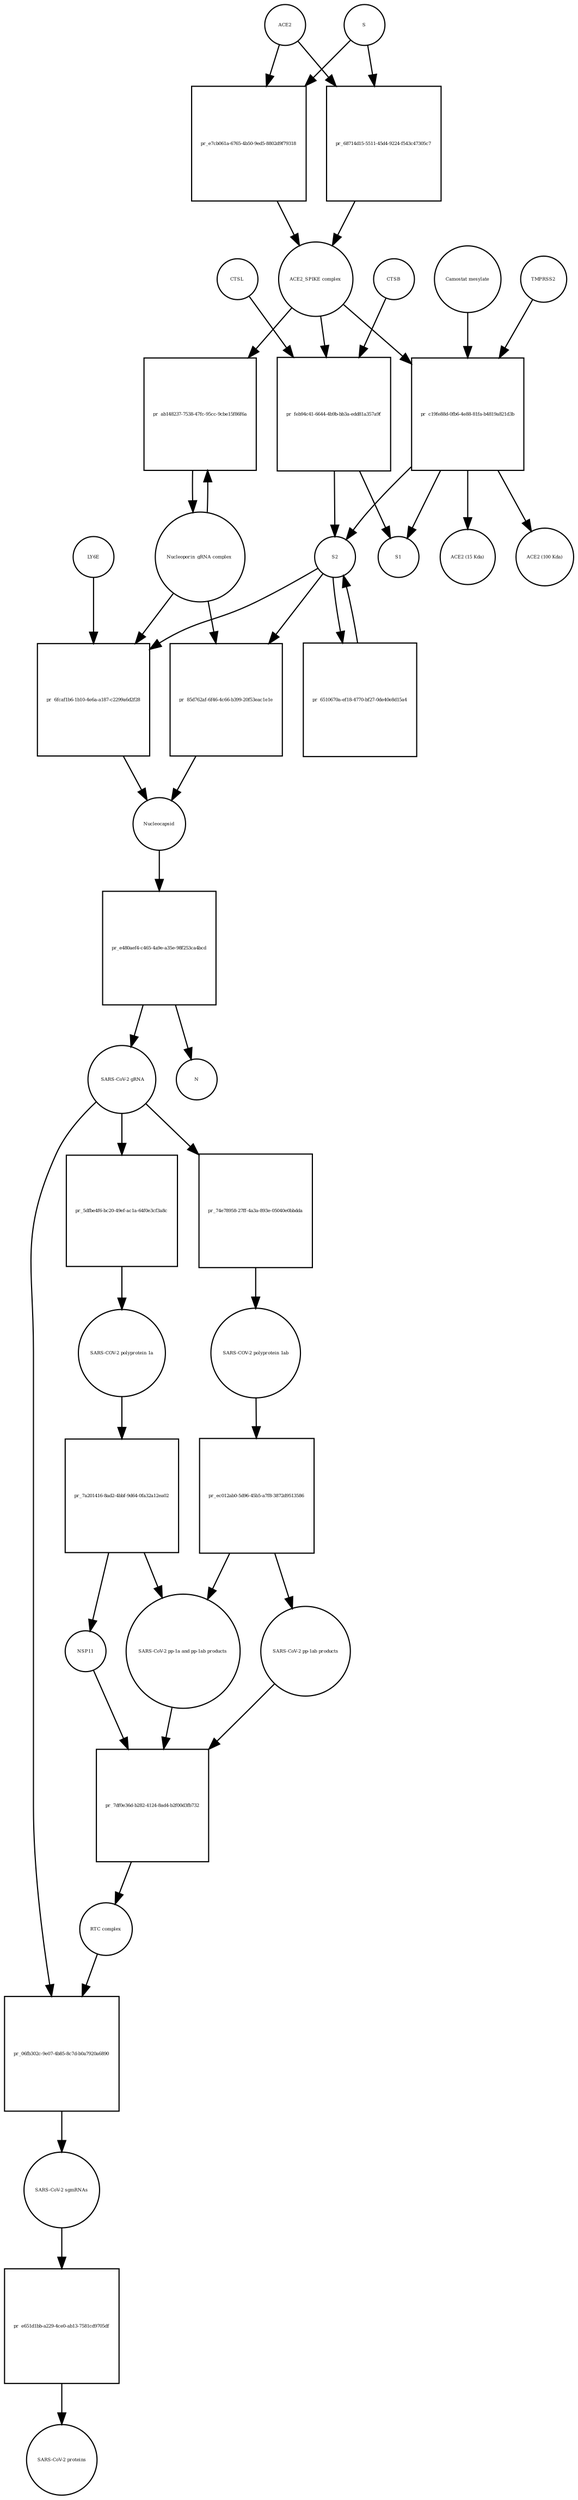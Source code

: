 strict digraph  {
ACE2 [annotation="", bipartite=0, cls=macromolecule, fontsize=4, label=ACE2, shape=circle];
"pr_e7cb061a-6765-4b50-9ed5-8802d9f79318" [annotation="", bipartite=1, cls=process, fontsize=4, label="pr_e7cb061a-6765-4b50-9ed5-8802d9f79318", shape=square];
"ACE2_SPIKE complex" [annotation="", bipartite=0, cls=complex, fontsize=4, label="ACE2_SPIKE complex", shape=circle];
S [annotation="", bipartite=0, cls="macromolecule multimer", fontsize=4, label=S, shape=circle];
"Nucleoporin_gRNA complex " [annotation="", bipartite=0, cls=complex, fontsize=4, label="Nucleoporin_gRNA complex ", shape=circle];
"pr_ab148237-7538-47fc-95cc-9cbe15f86f6a" [annotation="", bipartite=1, cls=process, fontsize=4, label="pr_ab148237-7538-47fc-95cc-9cbe15f86f6a", shape=square];
"pr_feb94c41-6644-4b9b-bb3a-edd81a357a9f" [annotation="", bipartite=1, cls=process, fontsize=4, label="pr_feb94c41-6644-4b9b-bb3a-edd81a357a9f", shape=square];
S2 [annotation="", bipartite=0, cls=macromolecule, fontsize=4, label=S2, shape=circle];
CTSB [annotation="", bipartite=0, cls=macromolecule, fontsize=4, label=CTSB, shape=circle];
CTSL [annotation="", bipartite=0, cls=macromolecule, fontsize=4, label=CTSL, shape=circle];
S1 [annotation="", bipartite=0, cls=macromolecule, fontsize=4, label=S1, shape=circle];
"pr_c19fe88d-0fb6-4e88-81fa-b4819a821d3b" [annotation="", bipartite=1, cls=process, fontsize=4, label="pr_c19fe88d-0fb6-4e88-81fa-b4819a821d3b", shape=square];
TMPRSS2 [annotation="", bipartite=0, cls=macromolecule, fontsize=4, label=TMPRSS2, shape=circle];
"Camostat mesylate" [annotation="urn_miriam_pubchem.compound_2536", bipartite=0, cls="simple chemical", fontsize=4, label="Camostat mesylate", shape=circle];
"ACE2 (15 Kda)" [annotation="", bipartite=0, cls=macromolecule, fontsize=4, label="ACE2 (15 Kda)", shape=circle];
"ACE2 (100 Kda)" [annotation="", bipartite=0, cls=macromolecule, fontsize=4, label="ACE2 (100 Kda)", shape=circle];
"pr_68714d15-5511-45d4-9224-f543c47305c7" [annotation="", bipartite=1, cls=process, fontsize=4, label="pr_68714d15-5511-45d4-9224-f543c47305c7", shape=square];
"pr_6fcaf1b6-1b10-4e6a-a187-c2299a6d2f28" [annotation="", bipartite=1, cls=process, fontsize=4, label="pr_6fcaf1b6-1b10-4e6a-a187-c2299a6d2f28", shape=square];
Nucleocapsid [annotation="", bipartite=0, cls=complex, fontsize=4, label=Nucleocapsid, shape=circle];
LY6E [annotation="", bipartite=0, cls=macromolecule, fontsize=4, label=LY6E, shape=circle];
"pr_6510670a-ef18-4770-bf27-0de40e8d15a4" [annotation="", bipartite=1, cls=process, fontsize=4, label="pr_6510670a-ef18-4770-bf27-0de40e8d15a4", shape=square];
"pr_85d762af-6f46-4c66-b399-20f53eac1e1e" [annotation="", bipartite=1, cls=process, fontsize=4, label="pr_85d762af-6f46-4c66-b399-20f53eac1e1e", shape=square];
" SARS-CoV-2 gRNA" [annotation="", bipartite=0, cls="nucleic acid feature", fontsize=4, label=" SARS-CoV-2 gRNA", shape=circle];
"pr_74e78958-27ff-4a3a-893e-05040e0bbdda" [annotation="", bipartite=1, cls=process, fontsize=4, label="pr_74e78958-27ff-4a3a-893e-05040e0bbdda", shape=square];
"SARS-COV-2 polyprotein 1ab" [annotation="", bipartite=0, cls=macromolecule, fontsize=4, label="SARS-COV-2 polyprotein 1ab", shape=circle];
"pr_e480aef4-c465-4a9e-a35e-98f253ca4bcd" [annotation="", bipartite=1, cls=process, fontsize=4, label="pr_e480aef4-c465-4a9e-a35e-98f253ca4bcd", shape=square];
N [annotation="", bipartite=0, cls=macromolecule, fontsize=4, label=N, shape=circle];
"pr_06fb302c-9e07-4b85-8c7d-b0a7920a6890" [annotation="", bipartite=1, cls=process, fontsize=4, label="pr_06fb302c-9e07-4b85-8c7d-b0a7920a6890", shape=square];
"SARS-CoV-2 sgmRNAs" [annotation="", bipartite=0, cls=complex, fontsize=4, label="SARS-CoV-2 sgmRNAs", shape=circle];
"RTC complex" [annotation="", bipartite=0, cls=complex, fontsize=4, label="RTC complex", shape=circle];
"pr_e651d1bb-a229-4ce0-ab13-7581cd9705df" [annotation="", bipartite=1, cls=process, fontsize=4, label="pr_e651d1bb-a229-4ce0-ab13-7581cd9705df", shape=square];
"SARS-CoV-2 proteins" [annotation="", bipartite=0, cls=complex, fontsize=4, label="SARS-CoV-2 proteins", shape=circle];
"pr_ec012ab0-5d96-45b5-a7f8-3872d9513586" [annotation="", bipartite=1, cls=process, fontsize=4, label="pr_ec012ab0-5d96-45b5-a7f8-3872d9513586", shape=square];
"SARS-CoV-2 pp-1ab products" [annotation="", bipartite=0, cls=complex, fontsize=4, label="SARS-CoV-2 pp-1ab products", shape=circle];
"SARS-CoV-2 pp-1a and pp-1ab products" [annotation="", bipartite=0, cls=complex, fontsize=4, label="SARS-CoV-2 pp-1a and pp-1ab products", shape=circle];
"pr_7df0e36d-b282-4124-8ad4-b2f00d3fb732" [annotation="", bipartite=1, cls=process, fontsize=4, label="pr_7df0e36d-b282-4124-8ad4-b2f00d3fb732", shape=square];
NSP11 [annotation="", bipartite=0, cls=macromolecule, fontsize=4, label=NSP11, shape=circle];
"SARS-COV-2 polyprotein 1a" [annotation="", bipartite=0, cls=macromolecule, fontsize=4, label="SARS-COV-2 polyprotein 1a", shape=circle];
"pr_7a201416-8ad2-4bbf-9d64-0fa32a12ea02" [annotation="", bipartite=1, cls=process, fontsize=4, label="pr_7a201416-8ad2-4bbf-9d64-0fa32a12ea02", shape=square];
"pr_5dfbe4f6-bc20-49ef-ac1a-64f0e3cf3a8c" [annotation="", bipartite=1, cls=process, fontsize=4, label="pr_5dfbe4f6-bc20-49ef-ac1a-64f0e3cf3a8c", shape=square];
ACE2 -> "pr_e7cb061a-6765-4b50-9ed5-8802d9f79318"  [annotation="", interaction_type=consumption];
ACE2 -> "pr_68714d15-5511-45d4-9224-f543c47305c7"  [annotation="", interaction_type=consumption];
"pr_e7cb061a-6765-4b50-9ed5-8802d9f79318" -> "ACE2_SPIKE complex"  [annotation="", interaction_type=production];
"ACE2_SPIKE complex" -> "pr_ab148237-7538-47fc-95cc-9cbe15f86f6a"  [annotation="urn_miriam_pubmed_32142651|urn_miriam_pubmed_32094589", interaction_type=stimulation];
"ACE2_SPIKE complex" -> "pr_feb94c41-6644-4b9b-bb3a-edd81a357a9f"  [annotation="", interaction_type=consumption];
"ACE2_SPIKE complex" -> "pr_c19fe88d-0fb6-4e88-81fa-b4819a821d3b"  [annotation="", interaction_type=consumption];
S -> "pr_e7cb061a-6765-4b50-9ed5-8802d9f79318"  [annotation="", interaction_type=consumption];
S -> "pr_68714d15-5511-45d4-9224-f543c47305c7"  [annotation="", interaction_type=consumption];
"Nucleoporin_gRNA complex " -> "pr_ab148237-7538-47fc-95cc-9cbe15f86f6a"  [annotation="", interaction_type=consumption];
"Nucleoporin_gRNA complex " -> "pr_6fcaf1b6-1b10-4e6a-a187-c2299a6d2f28"  [annotation="", interaction_type=consumption];
"Nucleoporin_gRNA complex " -> "pr_85d762af-6f46-4c66-b399-20f53eac1e1e"  [annotation="", interaction_type=consumption];
"pr_ab148237-7538-47fc-95cc-9cbe15f86f6a" -> "Nucleoporin_gRNA complex "  [annotation="", interaction_type=production];
"pr_feb94c41-6644-4b9b-bb3a-edd81a357a9f" -> S2  [annotation="", interaction_type=production];
"pr_feb94c41-6644-4b9b-bb3a-edd81a357a9f" -> S1  [annotation="", interaction_type=production];
S2 -> "pr_6fcaf1b6-1b10-4e6a-a187-c2299a6d2f28"  [annotation="urn_miriam_doi_10.1101%2F2020.03.05.979260|urn_miriam_doi_10.1101%2F2020.04.02.021469", interaction_type=stimulation];
S2 -> "pr_6510670a-ef18-4770-bf27-0de40e8d15a4"  [annotation="", interaction_type=consumption];
S2 -> "pr_85d762af-6f46-4c66-b399-20f53eac1e1e"  [annotation="", interaction_type=stimulation];
CTSB -> "pr_feb94c41-6644-4b9b-bb3a-edd81a357a9f"  [annotation=urn_miriam_pubmed_32142651, interaction_type=catalysis];
CTSL -> "pr_feb94c41-6644-4b9b-bb3a-edd81a357a9f"  [annotation=urn_miriam_pubmed_32142651, interaction_type=catalysis];
"pr_c19fe88d-0fb6-4e88-81fa-b4819a821d3b" -> S2  [annotation="", interaction_type=production];
"pr_c19fe88d-0fb6-4e88-81fa-b4819a821d3b" -> S1  [annotation="", interaction_type=production];
"pr_c19fe88d-0fb6-4e88-81fa-b4819a821d3b" -> "ACE2 (15 Kda)"  [annotation="", interaction_type=production];
"pr_c19fe88d-0fb6-4e88-81fa-b4819a821d3b" -> "ACE2 (100 Kda)"  [annotation="", interaction_type=production];
TMPRSS2 -> "pr_c19fe88d-0fb6-4e88-81fa-b4819a821d3b"  [annotation="urn_miriam_pubmed_32142651|urn_miriam_pubmed_32094589|urn_miriam_pubmed_24227843", interaction_type=catalysis];
"Camostat mesylate" -> "pr_c19fe88d-0fb6-4e88-81fa-b4819a821d3b"  [annotation="urn_miriam_pubmed_32142651|urn_miriam_pubmed_32094589|urn_miriam_pubmed_24227843", interaction_type=inhibition];
"pr_68714d15-5511-45d4-9224-f543c47305c7" -> "ACE2_SPIKE complex"  [annotation="", interaction_type=production];
"pr_6fcaf1b6-1b10-4e6a-a187-c2299a6d2f28" -> Nucleocapsid  [annotation="", interaction_type=production];
Nucleocapsid -> "pr_e480aef4-c465-4a9e-a35e-98f253ca4bcd"  [annotation="", interaction_type=consumption];
LY6E -> "pr_6fcaf1b6-1b10-4e6a-a187-c2299a6d2f28"  [annotation="urn_miriam_doi_10.1101%2F2020.03.05.979260|urn_miriam_doi_10.1101%2F2020.04.02.021469", interaction_type=inhibition];
"pr_6510670a-ef18-4770-bf27-0de40e8d15a4" -> S2  [annotation="", interaction_type=production];
"pr_85d762af-6f46-4c66-b399-20f53eac1e1e" -> Nucleocapsid  [annotation="", interaction_type=production];
" SARS-CoV-2 gRNA" -> "pr_74e78958-27ff-4a3a-893e-05040e0bbdda"  [annotation="", interaction_type=consumption];
" SARS-CoV-2 gRNA" -> "pr_06fb302c-9e07-4b85-8c7d-b0a7920a6890"  [annotation="", interaction_type=consumption];
" SARS-CoV-2 gRNA" -> "pr_5dfbe4f6-bc20-49ef-ac1a-64f0e3cf3a8c"  [annotation="", interaction_type=consumption];
"pr_74e78958-27ff-4a3a-893e-05040e0bbdda" -> "SARS-COV-2 polyprotein 1ab"  [annotation="", interaction_type=production];
"SARS-COV-2 polyprotein 1ab" -> "pr_ec012ab0-5d96-45b5-a7f8-3872d9513586"  [annotation=urn_miriam_pubmed_31226023, interaction_type=catalysis];
"pr_e480aef4-c465-4a9e-a35e-98f253ca4bcd" -> " SARS-CoV-2 gRNA"  [annotation="", interaction_type=production];
"pr_e480aef4-c465-4a9e-a35e-98f253ca4bcd" -> N  [annotation="", interaction_type=production];
"pr_06fb302c-9e07-4b85-8c7d-b0a7920a6890" -> "SARS-CoV-2 sgmRNAs"  [annotation="", interaction_type=production];
"SARS-CoV-2 sgmRNAs" -> "pr_e651d1bb-a229-4ce0-ab13-7581cd9705df"  [annotation="", interaction_type=consumption];
"RTC complex" -> "pr_06fb302c-9e07-4b85-8c7d-b0a7920a6890"  [annotation=urn_miriam_pubmed_31226023, interaction_type="necessary stimulation"];
"pr_e651d1bb-a229-4ce0-ab13-7581cd9705df" -> "SARS-CoV-2 proteins"  [annotation="", interaction_type=production];
"pr_ec012ab0-5d96-45b5-a7f8-3872d9513586" -> "SARS-CoV-2 pp-1ab products"  [annotation="", interaction_type=production];
"pr_ec012ab0-5d96-45b5-a7f8-3872d9513586" -> "SARS-CoV-2 pp-1a and pp-1ab products"  [annotation="", interaction_type=production];
"SARS-CoV-2 pp-1ab products" -> "pr_7df0e36d-b282-4124-8ad4-b2f00d3fb732"  [annotation="", interaction_type=consumption];
"SARS-CoV-2 pp-1a and pp-1ab products" -> "pr_7df0e36d-b282-4124-8ad4-b2f00d3fb732"  [annotation="", interaction_type=consumption];
"pr_7df0e36d-b282-4124-8ad4-b2f00d3fb732" -> "RTC complex"  [annotation="", interaction_type=production];
NSP11 -> "pr_7df0e36d-b282-4124-8ad4-b2f00d3fb732"  [annotation="", interaction_type=consumption];
"SARS-COV-2 polyprotein 1a" -> "pr_7a201416-8ad2-4bbf-9d64-0fa32a12ea02"  [annotation=urn_miriam_pubmed_31226023, interaction_type=catalysis];
"pr_7a201416-8ad2-4bbf-9d64-0fa32a12ea02" -> NSP11  [annotation="", interaction_type=production];
"pr_7a201416-8ad2-4bbf-9d64-0fa32a12ea02" -> "SARS-CoV-2 pp-1a and pp-1ab products"  [annotation="", interaction_type=production];
"pr_5dfbe4f6-bc20-49ef-ac1a-64f0e3cf3a8c" -> "SARS-COV-2 polyprotein 1a"  [annotation="", interaction_type=production];
}
